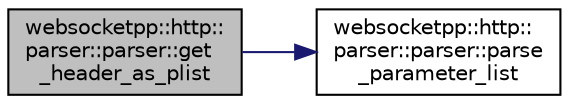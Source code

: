 digraph "websocketpp::http::parser::parser::get_header_as_plist"
{
  edge [fontname="Helvetica",fontsize="10",labelfontname="Helvetica",labelfontsize="10"];
  node [fontname="Helvetica",fontsize="10",shape=record];
  rankdir="LR";
  Node21 [label="websocketpp::http::\lparser::parser::get\l_header_as_plist",height=0.2,width=0.4,color="black", fillcolor="grey75", style="filled", fontcolor="black"];
  Node21 -> Node22 [color="midnightblue",fontsize="10",style="solid",fontname="Helvetica"];
  Node22 [label="websocketpp::http::\lparser::parser::parse\l_parameter_list",height=0.2,width=0.4,color="black", fillcolor="white", style="filled",URL="$classwebsocketpp_1_1http_1_1parser_1_1parser.html#af903e5538e362d9ac0aeaea3064aed0c",tooltip="Extract an HTTP parameter list from a string. "];
}
